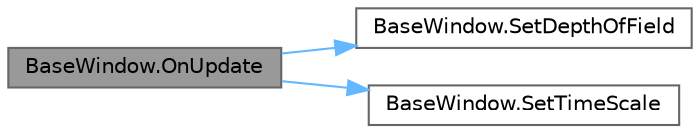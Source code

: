 digraph "BaseWindow.OnUpdate"
{
 // LATEX_PDF_SIZE
  bgcolor="transparent";
  edge [fontname=Helvetica,fontsize=10,labelfontname=Helvetica,labelfontsize=10];
  node [fontname=Helvetica,fontsize=10,shape=box,height=0.2,width=0.4];
  rankdir="LR";
  Node1 [id="Node000001",label="BaseWindow.OnUpdate",height=0.2,width=0.4,color="gray40", fillcolor="grey60", style="filled", fontcolor="black",tooltip=" "];
  Node1 -> Node2 [id="edge3_Node000001_Node000002",color="steelblue1",style="solid",tooltip=" "];
  Node2 [id="Node000002",label="BaseWindow.SetDepthOfField",height=0.2,width=0.4,color="grey40", fillcolor="white", style="filled",URL="$class_base_window.html#ad74eda284bff9ce1afd3a56469323d75",tooltip=" "];
  Node1 -> Node3 [id="edge4_Node000001_Node000003",color="steelblue1",style="solid",tooltip=" "];
  Node3 [id="Node000003",label="BaseWindow.SetTimeScale",height=0.2,width=0.4,color="grey40", fillcolor="white", style="filled",URL="$class_base_window.html#a785cd5968c10a476229d1df761ccd3ae",tooltip=" "];
}
